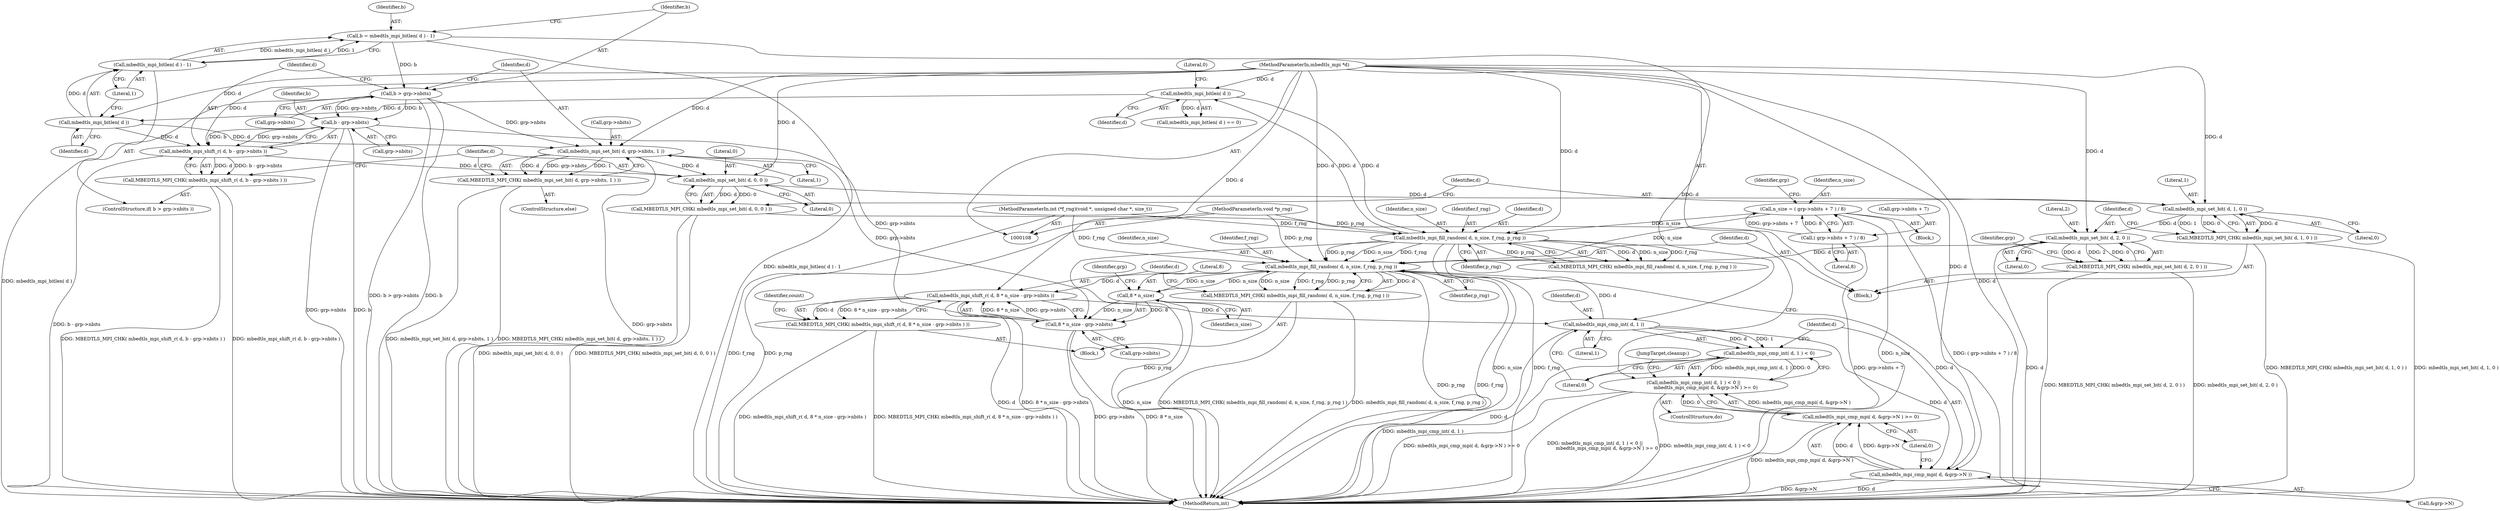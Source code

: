 digraph "0_mbedtls_298a43a77ec0ed2c19a8c924ddd8571ef3e65dfd_2@pointer" {
"1000154" [label="(Call,b > grp->nbits)"];
"1000147" [label="(Call,b = mbedtls_mpi_bitlen( d ) - 1)"];
"1000149" [label="(Call,mbedtls_mpi_bitlen( d ) - 1)"];
"1000150" [label="(Call,mbedtls_mpi_bitlen( d ))"];
"1000144" [label="(Call,mbedtls_mpi_bitlen( d ))"];
"1000138" [label="(Call,mbedtls_mpi_fill_random( d, n_size, f_rng, p_rng ))"];
"1000110" [label="(MethodParameterIn,mbedtls_mpi *d)"];
"1000119" [label="(Call,n_size = ( grp->nbits + 7 ) / 8)"];
"1000121" [label="(Call,( grp->nbits + 7 ) / 8)"];
"1000111" [label="(MethodParameterIn,int (*f_rng)(void *, unsigned char *, size_t))"];
"1000112" [label="(MethodParameterIn,void *p_rng)"];
"1000162" [label="(Call,b - grp->nbits)"];
"1000160" [label="(Call,mbedtls_mpi_shift_r( d, b - grp->nbits ))"];
"1000159" [label="(Call,MBEDTLS_MPI_CHK( mbedtls_mpi_shift_r( d, b - grp->nbits ) ))"];
"1000176" [label="(Call,mbedtls_mpi_set_bit( d, 0, 0 ))"];
"1000175" [label="(Call,MBEDTLS_MPI_CHK( mbedtls_mpi_set_bit( d, 0, 0 ) ))"];
"1000181" [label="(Call,mbedtls_mpi_set_bit( d, 1, 0 ))"];
"1000180" [label="(Call,MBEDTLS_MPI_CHK( mbedtls_mpi_set_bit( d, 1, 0 ) ))"];
"1000186" [label="(Call,mbedtls_mpi_set_bit( d, 2, 0 ))"];
"1000185" [label="(Call,MBEDTLS_MPI_CHK( mbedtls_mpi_set_bit( d, 2, 0 ) ))"];
"1000203" [label="(Call,mbedtls_mpi_fill_random( d, n_size, f_rng, p_rng ))"];
"1000202" [label="(Call,MBEDTLS_MPI_CHK( mbedtls_mpi_fill_random( d, n_size, f_rng, p_rng ) ))"];
"1000209" [label="(Call,mbedtls_mpi_shift_r( d, 8 * n_size - grp->nbits ))"];
"1000208" [label="(Call,MBEDTLS_MPI_CHK( mbedtls_mpi_shift_r( d, 8 * n_size - grp->nbits ) ))"];
"1000227" [label="(Call,mbedtls_mpi_cmp_int( d, 1 ))"];
"1000226" [label="(Call,mbedtls_mpi_cmp_int( d, 1 ) < 0)"];
"1000225" [label="(Call,mbedtls_mpi_cmp_int( d, 1 ) < 0 ||\n                mbedtls_mpi_cmp_mpi( d, &grp->N ) >= 0)"];
"1000232" [label="(Call,mbedtls_mpi_cmp_mpi( d, &grp->N ))"];
"1000231" [label="(Call,mbedtls_mpi_cmp_mpi( d, &grp->N ) >= 0)"];
"1000212" [label="(Call,8 * n_size)"];
"1000211" [label="(Call,8 * n_size - grp->nbits)"];
"1000169" [label="(Call,mbedtls_mpi_set_bit( d, grp->nbits, 1 ))"];
"1000168" [label="(Call,MBEDTLS_MPI_CHK( mbedtls_mpi_set_bit( d, grp->nbits, 1 ) ))"];
"1000205" [label="(Identifier,n_size)"];
"1000142" [label="(Identifier,p_rng)"];
"1000148" [label="(Identifier,b)"];
"1000227" [label="(Call,mbedtls_mpi_cmp_int( d, 1 ))"];
"1000185" [label="(Call,MBEDTLS_MPI_CHK( mbedtls_mpi_set_bit( d, 2, 0 ) ))"];
"1000110" [label="(MethodParameterIn,mbedtls_mpi *d)"];
"1000155" [label="(Identifier,b)"];
"1000169" [label="(Call,mbedtls_mpi_set_bit( d, grp->nbits, 1 ))"];
"1000152" [label="(Literal,1)"];
"1000161" [label="(Identifier,d)"];
"1000186" [label="(Call,mbedtls_mpi_set_bit( d, 2, 0 ))"];
"1000177" [label="(Identifier,d)"];
"1000131" [label="(Identifier,grp)"];
"1000204" [label="(Identifier,d)"];
"1000207" [label="(Identifier,p_rng)"];
"1000147" [label="(Call,b = mbedtls_mpi_bitlen( d ) - 1)"];
"1000167" [label="(ControlStructure,else)"];
"1000154" [label="(Call,b > grp->nbits)"];
"1000193" [label="(Identifier,grp)"];
"1000176" [label="(Call,mbedtls_mpi_set_bit( d, 0, 0 ))"];
"1000182" [label="(Identifier,d)"];
"1000203" [label="(Call,mbedtls_mpi_fill_random( d, n_size, f_rng, p_rng ))"];
"1000211" [label="(Call,8 * n_size - grp->nbits)"];
"1000139" [label="(Identifier,d)"];
"1000113" [label="(Block,)"];
"1000120" [label="(Identifier,n_size)"];
"1000171" [label="(Call,grp->nbits)"];
"1000225" [label="(Call,mbedtls_mpi_cmp_int( d, 1 ) < 0 ||\n                mbedtls_mpi_cmp_mpi( d, &grp->N ) >= 0)"];
"1000162" [label="(Call,b - grp->nbits)"];
"1000187" [label="(Identifier,d)"];
"1000200" [label="(ControlStructure,do)"];
"1000153" [label="(ControlStructure,if( b > grp->nbits ))"];
"1000150" [label="(Call,mbedtls_mpi_bitlen( d ))"];
"1000160" [label="(Call,mbedtls_mpi_shift_r( d, b - grp->nbits ))"];
"1000164" [label="(Call,grp->nbits)"];
"1000232" [label="(Call,mbedtls_mpi_cmp_mpi( d, &grp->N ))"];
"1000238" [label="(Literal,0)"];
"1000221" [label="(Identifier,count)"];
"1000146" [label="(Literal,0)"];
"1000121" [label="(Call,( grp->nbits + 7 ) / 8)"];
"1000188" [label="(Literal,2)"];
"1000168" [label="(Call,MBEDTLS_MPI_CHK( mbedtls_mpi_set_bit( d, grp->nbits, 1 ) ))"];
"1000234" [label="(Call,&grp->N)"];
"1000119" [label="(Call,n_size = ( grp->nbits + 7 ) / 8)"];
"1000122" [label="(Call,grp->nbits + 7)"];
"1000226" [label="(Call,mbedtls_mpi_cmp_int( d, 1 ) < 0)"];
"1000170" [label="(Identifier,d)"];
"1000206" [label="(Identifier,f_rng)"];
"1000233" [label="(Identifier,d)"];
"1000159" [label="(Call,MBEDTLS_MPI_CHK( mbedtls_mpi_shift_r( d, b - grp->nbits ) ))"];
"1000140" [label="(Identifier,n_size)"];
"1000209" [label="(Call,mbedtls_mpi_shift_r( d, 8 * n_size - grp->nbits ))"];
"1000145" [label="(Identifier,d)"];
"1000181" [label="(Call,mbedtls_mpi_set_bit( d, 1, 0 ))"];
"1000180" [label="(Call,MBEDTLS_MPI_CHK( mbedtls_mpi_set_bit( d, 1, 0 ) ))"];
"1000137" [label="(Call,MBEDTLS_MPI_CHK( mbedtls_mpi_fill_random( d, n_size, f_rng, p_rng ) ))"];
"1000127" [label="(Literal,8)"];
"1000215" [label="(Call,grp->nbits)"];
"1000231" [label="(Call,mbedtls_mpi_cmp_mpi( d, &grp->N ) >= 0)"];
"1000230" [label="(Literal,0)"];
"1000210" [label="(Identifier,d)"];
"1000214" [label="(Identifier,n_size)"];
"1000201" [label="(Block,)"];
"1000189" [label="(Literal,0)"];
"1000228" [label="(Identifier,d)"];
"1000138" [label="(Call,mbedtls_mpi_fill_random( d, n_size, f_rng, p_rng ))"];
"1000112" [label="(MethodParameterIn,void *p_rng)"];
"1000175" [label="(Call,MBEDTLS_MPI_CHK( mbedtls_mpi_set_bit( d, 0, 0 ) ))"];
"1000208" [label="(Call,MBEDTLS_MPI_CHK( mbedtls_mpi_shift_r( d, 8 * n_size - grp->nbits ) ))"];
"1000149" [label="(Call,mbedtls_mpi_bitlen( d ) - 1)"];
"1000163" [label="(Identifier,b)"];
"1000229" [label="(Literal,1)"];
"1000216" [label="(Identifier,grp)"];
"1000179" [label="(Literal,0)"];
"1000174" [label="(Literal,1)"];
"1000202" [label="(Call,MBEDTLS_MPI_CHK( mbedtls_mpi_fill_random( d, n_size, f_rng, p_rng ) ))"];
"1000239" [label="(JumpTarget,cleanup:)"];
"1000178" [label="(Literal,0)"];
"1000213" [label="(Literal,8)"];
"1000151" [label="(Identifier,d)"];
"1000242" [label="(MethodReturn,int)"];
"1000144" [label="(Call,mbedtls_mpi_bitlen( d ))"];
"1000143" [label="(Call,mbedtls_mpi_bitlen( d ) == 0)"];
"1000212" [label="(Call,8 * n_size)"];
"1000141" [label="(Identifier,f_rng)"];
"1000156" [label="(Call,grp->nbits)"];
"1000133" [label="(Block,)"];
"1000184" [label="(Literal,0)"];
"1000183" [label="(Literal,1)"];
"1000111" [label="(MethodParameterIn,int (*f_rng)(void *, unsigned char *, size_t))"];
"1000154" -> "1000153"  [label="AST: "];
"1000154" -> "1000156"  [label="CFG: "];
"1000155" -> "1000154"  [label="AST: "];
"1000156" -> "1000154"  [label="AST: "];
"1000161" -> "1000154"  [label="CFG: "];
"1000170" -> "1000154"  [label="CFG: "];
"1000154" -> "1000242"  [label="DDG: b"];
"1000154" -> "1000242"  [label="DDG: b > grp->nbits"];
"1000147" -> "1000154"  [label="DDG: b"];
"1000154" -> "1000162"  [label="DDG: b"];
"1000154" -> "1000162"  [label="DDG: grp->nbits"];
"1000154" -> "1000169"  [label="DDG: grp->nbits"];
"1000147" -> "1000133"  [label="AST: "];
"1000147" -> "1000149"  [label="CFG: "];
"1000148" -> "1000147"  [label="AST: "];
"1000149" -> "1000147"  [label="AST: "];
"1000155" -> "1000147"  [label="CFG: "];
"1000147" -> "1000242"  [label="DDG: mbedtls_mpi_bitlen( d ) - 1"];
"1000149" -> "1000147"  [label="DDG: mbedtls_mpi_bitlen( d )"];
"1000149" -> "1000147"  [label="DDG: 1"];
"1000149" -> "1000152"  [label="CFG: "];
"1000150" -> "1000149"  [label="AST: "];
"1000152" -> "1000149"  [label="AST: "];
"1000149" -> "1000242"  [label="DDG: mbedtls_mpi_bitlen( d )"];
"1000150" -> "1000149"  [label="DDG: d"];
"1000150" -> "1000151"  [label="CFG: "];
"1000151" -> "1000150"  [label="AST: "];
"1000152" -> "1000150"  [label="CFG: "];
"1000144" -> "1000150"  [label="DDG: d"];
"1000110" -> "1000150"  [label="DDG: d"];
"1000150" -> "1000160"  [label="DDG: d"];
"1000150" -> "1000169"  [label="DDG: d"];
"1000144" -> "1000143"  [label="AST: "];
"1000144" -> "1000145"  [label="CFG: "];
"1000145" -> "1000144"  [label="AST: "];
"1000146" -> "1000144"  [label="CFG: "];
"1000144" -> "1000138"  [label="DDG: d"];
"1000144" -> "1000143"  [label="DDG: d"];
"1000138" -> "1000144"  [label="DDG: d"];
"1000110" -> "1000144"  [label="DDG: d"];
"1000138" -> "1000137"  [label="AST: "];
"1000138" -> "1000142"  [label="CFG: "];
"1000139" -> "1000138"  [label="AST: "];
"1000140" -> "1000138"  [label="AST: "];
"1000141" -> "1000138"  [label="AST: "];
"1000142" -> "1000138"  [label="AST: "];
"1000137" -> "1000138"  [label="CFG: "];
"1000138" -> "1000242"  [label="DDG: n_size"];
"1000138" -> "1000242"  [label="DDG: p_rng"];
"1000138" -> "1000242"  [label="DDG: f_rng"];
"1000138" -> "1000137"  [label="DDG: d"];
"1000138" -> "1000137"  [label="DDG: n_size"];
"1000138" -> "1000137"  [label="DDG: f_rng"];
"1000138" -> "1000137"  [label="DDG: p_rng"];
"1000110" -> "1000138"  [label="DDG: d"];
"1000119" -> "1000138"  [label="DDG: n_size"];
"1000111" -> "1000138"  [label="DDG: f_rng"];
"1000112" -> "1000138"  [label="DDG: p_rng"];
"1000138" -> "1000203"  [label="DDG: n_size"];
"1000138" -> "1000203"  [label="DDG: f_rng"];
"1000138" -> "1000203"  [label="DDG: p_rng"];
"1000110" -> "1000108"  [label="AST: "];
"1000110" -> "1000242"  [label="DDG: d"];
"1000110" -> "1000160"  [label="DDG: d"];
"1000110" -> "1000169"  [label="DDG: d"];
"1000110" -> "1000176"  [label="DDG: d"];
"1000110" -> "1000181"  [label="DDG: d"];
"1000110" -> "1000186"  [label="DDG: d"];
"1000110" -> "1000203"  [label="DDG: d"];
"1000110" -> "1000209"  [label="DDG: d"];
"1000110" -> "1000227"  [label="DDG: d"];
"1000110" -> "1000232"  [label="DDG: d"];
"1000119" -> "1000113"  [label="AST: "];
"1000119" -> "1000121"  [label="CFG: "];
"1000120" -> "1000119"  [label="AST: "];
"1000121" -> "1000119"  [label="AST: "];
"1000131" -> "1000119"  [label="CFG: "];
"1000119" -> "1000242"  [label="DDG: ( grp->nbits + 7 ) / 8"];
"1000119" -> "1000242"  [label="DDG: n_size"];
"1000121" -> "1000119"  [label="DDG: grp->nbits + 7"];
"1000121" -> "1000119"  [label="DDG: 8"];
"1000119" -> "1000203"  [label="DDG: n_size"];
"1000121" -> "1000127"  [label="CFG: "];
"1000122" -> "1000121"  [label="AST: "];
"1000127" -> "1000121"  [label="AST: "];
"1000121" -> "1000242"  [label="DDG: grp->nbits + 7"];
"1000111" -> "1000108"  [label="AST: "];
"1000111" -> "1000242"  [label="DDG: f_rng"];
"1000111" -> "1000203"  [label="DDG: f_rng"];
"1000112" -> "1000108"  [label="AST: "];
"1000112" -> "1000242"  [label="DDG: p_rng"];
"1000112" -> "1000203"  [label="DDG: p_rng"];
"1000162" -> "1000160"  [label="AST: "];
"1000162" -> "1000164"  [label="CFG: "];
"1000163" -> "1000162"  [label="AST: "];
"1000164" -> "1000162"  [label="AST: "];
"1000160" -> "1000162"  [label="CFG: "];
"1000162" -> "1000242"  [label="DDG: grp->nbits"];
"1000162" -> "1000242"  [label="DDG: b"];
"1000162" -> "1000160"  [label="DDG: b"];
"1000162" -> "1000160"  [label="DDG: grp->nbits"];
"1000162" -> "1000211"  [label="DDG: grp->nbits"];
"1000160" -> "1000159"  [label="AST: "];
"1000161" -> "1000160"  [label="AST: "];
"1000159" -> "1000160"  [label="CFG: "];
"1000160" -> "1000242"  [label="DDG: b - grp->nbits"];
"1000160" -> "1000159"  [label="DDG: d"];
"1000160" -> "1000159"  [label="DDG: b - grp->nbits"];
"1000160" -> "1000176"  [label="DDG: d"];
"1000159" -> "1000153"  [label="AST: "];
"1000177" -> "1000159"  [label="CFG: "];
"1000159" -> "1000242"  [label="DDG: MBEDTLS_MPI_CHK( mbedtls_mpi_shift_r( d, b - grp->nbits ) )"];
"1000159" -> "1000242"  [label="DDG: mbedtls_mpi_shift_r( d, b - grp->nbits )"];
"1000176" -> "1000175"  [label="AST: "];
"1000176" -> "1000179"  [label="CFG: "];
"1000177" -> "1000176"  [label="AST: "];
"1000178" -> "1000176"  [label="AST: "];
"1000179" -> "1000176"  [label="AST: "];
"1000175" -> "1000176"  [label="CFG: "];
"1000176" -> "1000175"  [label="DDG: d"];
"1000176" -> "1000175"  [label="DDG: 0"];
"1000169" -> "1000176"  [label="DDG: d"];
"1000176" -> "1000181"  [label="DDG: d"];
"1000175" -> "1000133"  [label="AST: "];
"1000182" -> "1000175"  [label="CFG: "];
"1000175" -> "1000242"  [label="DDG: mbedtls_mpi_set_bit( d, 0, 0 )"];
"1000175" -> "1000242"  [label="DDG: MBEDTLS_MPI_CHK( mbedtls_mpi_set_bit( d, 0, 0 ) )"];
"1000181" -> "1000180"  [label="AST: "];
"1000181" -> "1000184"  [label="CFG: "];
"1000182" -> "1000181"  [label="AST: "];
"1000183" -> "1000181"  [label="AST: "];
"1000184" -> "1000181"  [label="AST: "];
"1000180" -> "1000181"  [label="CFG: "];
"1000181" -> "1000180"  [label="DDG: d"];
"1000181" -> "1000180"  [label="DDG: 1"];
"1000181" -> "1000180"  [label="DDG: 0"];
"1000181" -> "1000186"  [label="DDG: d"];
"1000180" -> "1000133"  [label="AST: "];
"1000187" -> "1000180"  [label="CFG: "];
"1000180" -> "1000242"  [label="DDG: mbedtls_mpi_set_bit( d, 1, 0 )"];
"1000180" -> "1000242"  [label="DDG: MBEDTLS_MPI_CHK( mbedtls_mpi_set_bit( d, 1, 0 ) )"];
"1000186" -> "1000185"  [label="AST: "];
"1000186" -> "1000189"  [label="CFG: "];
"1000187" -> "1000186"  [label="AST: "];
"1000188" -> "1000186"  [label="AST: "];
"1000189" -> "1000186"  [label="AST: "];
"1000185" -> "1000186"  [label="CFG: "];
"1000186" -> "1000242"  [label="DDG: d"];
"1000186" -> "1000185"  [label="DDG: d"];
"1000186" -> "1000185"  [label="DDG: 2"];
"1000186" -> "1000185"  [label="DDG: 0"];
"1000186" -> "1000203"  [label="DDG: d"];
"1000185" -> "1000133"  [label="AST: "];
"1000193" -> "1000185"  [label="CFG: "];
"1000185" -> "1000242"  [label="DDG: MBEDTLS_MPI_CHK( mbedtls_mpi_set_bit( d, 2, 0 ) )"];
"1000185" -> "1000242"  [label="DDG: mbedtls_mpi_set_bit( d, 2, 0 )"];
"1000203" -> "1000202"  [label="AST: "];
"1000203" -> "1000207"  [label="CFG: "];
"1000204" -> "1000203"  [label="AST: "];
"1000205" -> "1000203"  [label="AST: "];
"1000206" -> "1000203"  [label="AST: "];
"1000207" -> "1000203"  [label="AST: "];
"1000202" -> "1000203"  [label="CFG: "];
"1000203" -> "1000242"  [label="DDG: p_rng"];
"1000203" -> "1000242"  [label="DDG: f_rng"];
"1000203" -> "1000202"  [label="DDG: d"];
"1000203" -> "1000202"  [label="DDG: n_size"];
"1000203" -> "1000202"  [label="DDG: f_rng"];
"1000203" -> "1000202"  [label="DDG: p_rng"];
"1000232" -> "1000203"  [label="DDG: d"];
"1000227" -> "1000203"  [label="DDG: d"];
"1000212" -> "1000203"  [label="DDG: n_size"];
"1000203" -> "1000209"  [label="DDG: d"];
"1000203" -> "1000212"  [label="DDG: n_size"];
"1000202" -> "1000201"  [label="AST: "];
"1000210" -> "1000202"  [label="CFG: "];
"1000202" -> "1000242"  [label="DDG: MBEDTLS_MPI_CHK( mbedtls_mpi_fill_random( d, n_size, f_rng, p_rng ) )"];
"1000202" -> "1000242"  [label="DDG: mbedtls_mpi_fill_random( d, n_size, f_rng, p_rng )"];
"1000209" -> "1000208"  [label="AST: "];
"1000209" -> "1000211"  [label="CFG: "];
"1000210" -> "1000209"  [label="AST: "];
"1000211" -> "1000209"  [label="AST: "];
"1000208" -> "1000209"  [label="CFG: "];
"1000209" -> "1000242"  [label="DDG: d"];
"1000209" -> "1000242"  [label="DDG: 8 * n_size - grp->nbits"];
"1000209" -> "1000208"  [label="DDG: d"];
"1000209" -> "1000208"  [label="DDG: 8 * n_size - grp->nbits"];
"1000211" -> "1000209"  [label="DDG: 8 * n_size"];
"1000211" -> "1000209"  [label="DDG: grp->nbits"];
"1000209" -> "1000227"  [label="DDG: d"];
"1000208" -> "1000201"  [label="AST: "];
"1000221" -> "1000208"  [label="CFG: "];
"1000208" -> "1000242"  [label="DDG: mbedtls_mpi_shift_r( d, 8 * n_size - grp->nbits )"];
"1000208" -> "1000242"  [label="DDG: MBEDTLS_MPI_CHK( mbedtls_mpi_shift_r( d, 8 * n_size - grp->nbits ) )"];
"1000227" -> "1000226"  [label="AST: "];
"1000227" -> "1000229"  [label="CFG: "];
"1000228" -> "1000227"  [label="AST: "];
"1000229" -> "1000227"  [label="AST: "];
"1000230" -> "1000227"  [label="CFG: "];
"1000227" -> "1000242"  [label="DDG: d"];
"1000227" -> "1000226"  [label="DDG: d"];
"1000227" -> "1000226"  [label="DDG: 1"];
"1000227" -> "1000232"  [label="DDG: d"];
"1000226" -> "1000225"  [label="AST: "];
"1000226" -> "1000230"  [label="CFG: "];
"1000230" -> "1000226"  [label="AST: "];
"1000233" -> "1000226"  [label="CFG: "];
"1000225" -> "1000226"  [label="CFG: "];
"1000226" -> "1000242"  [label="DDG: mbedtls_mpi_cmp_int( d, 1 )"];
"1000226" -> "1000225"  [label="DDG: mbedtls_mpi_cmp_int( d, 1 )"];
"1000226" -> "1000225"  [label="DDG: 0"];
"1000225" -> "1000200"  [label="AST: "];
"1000225" -> "1000231"  [label="CFG: "];
"1000231" -> "1000225"  [label="AST: "];
"1000204" -> "1000225"  [label="CFG: "];
"1000239" -> "1000225"  [label="CFG: "];
"1000225" -> "1000242"  [label="DDG: mbedtls_mpi_cmp_mpi( d, &grp->N ) >= 0"];
"1000225" -> "1000242"  [label="DDG: mbedtls_mpi_cmp_int( d, 1 ) < 0 ||\n                mbedtls_mpi_cmp_mpi( d, &grp->N ) >= 0"];
"1000225" -> "1000242"  [label="DDG: mbedtls_mpi_cmp_int( d, 1 ) < 0"];
"1000231" -> "1000225"  [label="DDG: mbedtls_mpi_cmp_mpi( d, &grp->N )"];
"1000231" -> "1000225"  [label="DDG: 0"];
"1000232" -> "1000231"  [label="AST: "];
"1000232" -> "1000234"  [label="CFG: "];
"1000233" -> "1000232"  [label="AST: "];
"1000234" -> "1000232"  [label="AST: "];
"1000238" -> "1000232"  [label="CFG: "];
"1000232" -> "1000242"  [label="DDG: d"];
"1000232" -> "1000242"  [label="DDG: &grp->N"];
"1000232" -> "1000231"  [label="DDG: d"];
"1000232" -> "1000231"  [label="DDG: &grp->N"];
"1000231" -> "1000238"  [label="CFG: "];
"1000238" -> "1000231"  [label="AST: "];
"1000231" -> "1000242"  [label="DDG: mbedtls_mpi_cmp_mpi( d, &grp->N )"];
"1000212" -> "1000211"  [label="AST: "];
"1000212" -> "1000214"  [label="CFG: "];
"1000213" -> "1000212"  [label="AST: "];
"1000214" -> "1000212"  [label="AST: "];
"1000216" -> "1000212"  [label="CFG: "];
"1000212" -> "1000242"  [label="DDG: n_size"];
"1000212" -> "1000211"  [label="DDG: 8"];
"1000212" -> "1000211"  [label="DDG: n_size"];
"1000211" -> "1000215"  [label="CFG: "];
"1000215" -> "1000211"  [label="AST: "];
"1000211" -> "1000242"  [label="DDG: 8 * n_size"];
"1000211" -> "1000242"  [label="DDG: grp->nbits"];
"1000169" -> "1000211"  [label="DDG: grp->nbits"];
"1000169" -> "1000168"  [label="AST: "];
"1000169" -> "1000174"  [label="CFG: "];
"1000170" -> "1000169"  [label="AST: "];
"1000171" -> "1000169"  [label="AST: "];
"1000174" -> "1000169"  [label="AST: "];
"1000168" -> "1000169"  [label="CFG: "];
"1000169" -> "1000242"  [label="DDG: grp->nbits"];
"1000169" -> "1000168"  [label="DDG: d"];
"1000169" -> "1000168"  [label="DDG: grp->nbits"];
"1000169" -> "1000168"  [label="DDG: 1"];
"1000168" -> "1000167"  [label="AST: "];
"1000177" -> "1000168"  [label="CFG: "];
"1000168" -> "1000242"  [label="DDG: mbedtls_mpi_set_bit( d, grp->nbits, 1 )"];
"1000168" -> "1000242"  [label="DDG: MBEDTLS_MPI_CHK( mbedtls_mpi_set_bit( d, grp->nbits, 1 ) )"];
}
